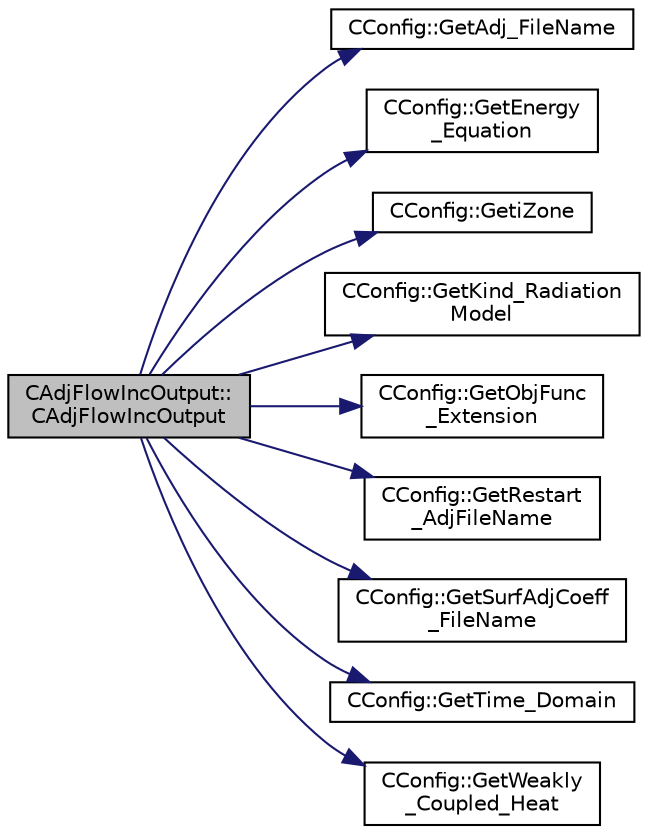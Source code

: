 digraph "CAdjFlowIncOutput::CAdjFlowIncOutput"
{
 // LATEX_PDF_SIZE
  edge [fontname="Helvetica",fontsize="10",labelfontname="Helvetica",labelfontsize="10"];
  node [fontname="Helvetica",fontsize="10",shape=record];
  rankdir="LR";
  Node1 [label="CAdjFlowIncOutput::\lCAdjFlowIncOutput",height=0.2,width=0.4,color="black", fillcolor="grey75", style="filled", fontcolor="black",tooltip="Constructor of the class."];
  Node1 -> Node2 [color="midnightblue",fontsize="10",style="solid",fontname="Helvetica"];
  Node2 [label="CConfig::GetAdj_FileName",height=0.2,width=0.4,color="black", fillcolor="white", style="filled",URL="$classCConfig.html#af0dc03589d4c0ac319ebd235a6719ee7",tooltip="Get the name of the file with the adjoint variables."];
  Node1 -> Node3 [color="midnightblue",fontsize="10",style="solid",fontname="Helvetica"];
  Node3 [label="CConfig::GetEnergy\l_Equation",height=0.2,width=0.4,color="black", fillcolor="white", style="filled",URL="$classCConfig.html#a085accf5825cdba0219fc734f4fadb8c",tooltip="Flag for whether to solve the energy equation for incompressible flows."];
  Node1 -> Node4 [color="midnightblue",fontsize="10",style="solid",fontname="Helvetica"];
  Node4 [label="CConfig::GetiZone",height=0.2,width=0.4,color="black", fillcolor="white", style="filled",URL="$classCConfig.html#a1d6335b8fdef6fbcd9a08f7503d73ec1",tooltip="Provides the number of varaibles."];
  Node1 -> Node5 [color="midnightblue",fontsize="10",style="solid",fontname="Helvetica"];
  Node5 [label="CConfig::GetKind_Radiation\lModel",height=0.2,width=0.4,color="black", fillcolor="white", style="filled",URL="$classCConfig.html#a78cab9994644f4030bbccd5b5d8360f4",tooltip="Get the Kind of Radiation model applied."];
  Node1 -> Node6 [color="midnightblue",fontsize="10",style="solid",fontname="Helvetica"];
  Node6 [label="CConfig::GetObjFunc\l_Extension",height=0.2,width=0.4,color="black", fillcolor="white", style="filled",URL="$classCConfig.html#ace4081f7013cfe0fd756dff7d9ba7f8f",tooltip="Append the input filename string with the appropriate objective function extension."];
  Node1 -> Node7 [color="midnightblue",fontsize="10",style="solid",fontname="Helvetica"];
  Node7 [label="CConfig::GetRestart\l_AdjFileName",height=0.2,width=0.4,color="black", fillcolor="white", style="filled",URL="$classCConfig.html#a08d61368a2a74b4ad0362cb36e4e2bc5",tooltip="Get the name of the restart file for the adjoint variables (drag objective function)."];
  Node1 -> Node8 [color="midnightblue",fontsize="10",style="solid",fontname="Helvetica"];
  Node8 [label="CConfig::GetSurfAdjCoeff\l_FileName",height=0.2,width=0.4,color="black", fillcolor="white", style="filled",URL="$classCConfig.html#a46ca1558ab7c888dd97af904ae832763",tooltip="Get the name of the file with the surface information for the adjoint problem."];
  Node1 -> Node9 [color="midnightblue",fontsize="10",style="solid",fontname="Helvetica"];
  Node9 [label="CConfig::GetTime_Domain",height=0.2,width=0.4,color="black", fillcolor="white", style="filled",URL="$classCConfig.html#a85d2e3cf43b77c63642c40c235b853f3",tooltip="Check if the multizone problem is solved for time domain."];
  Node1 -> Node10 [color="midnightblue",fontsize="10",style="solid",fontname="Helvetica"];
  Node10 [label="CConfig::GetWeakly\l_Coupled_Heat",height=0.2,width=0.4,color="black", fillcolor="white", style="filled",URL="$classCConfig.html#a6c5a2aaac3040fabbfe15752ea19780e",tooltip="Get the heat equation."];
}
